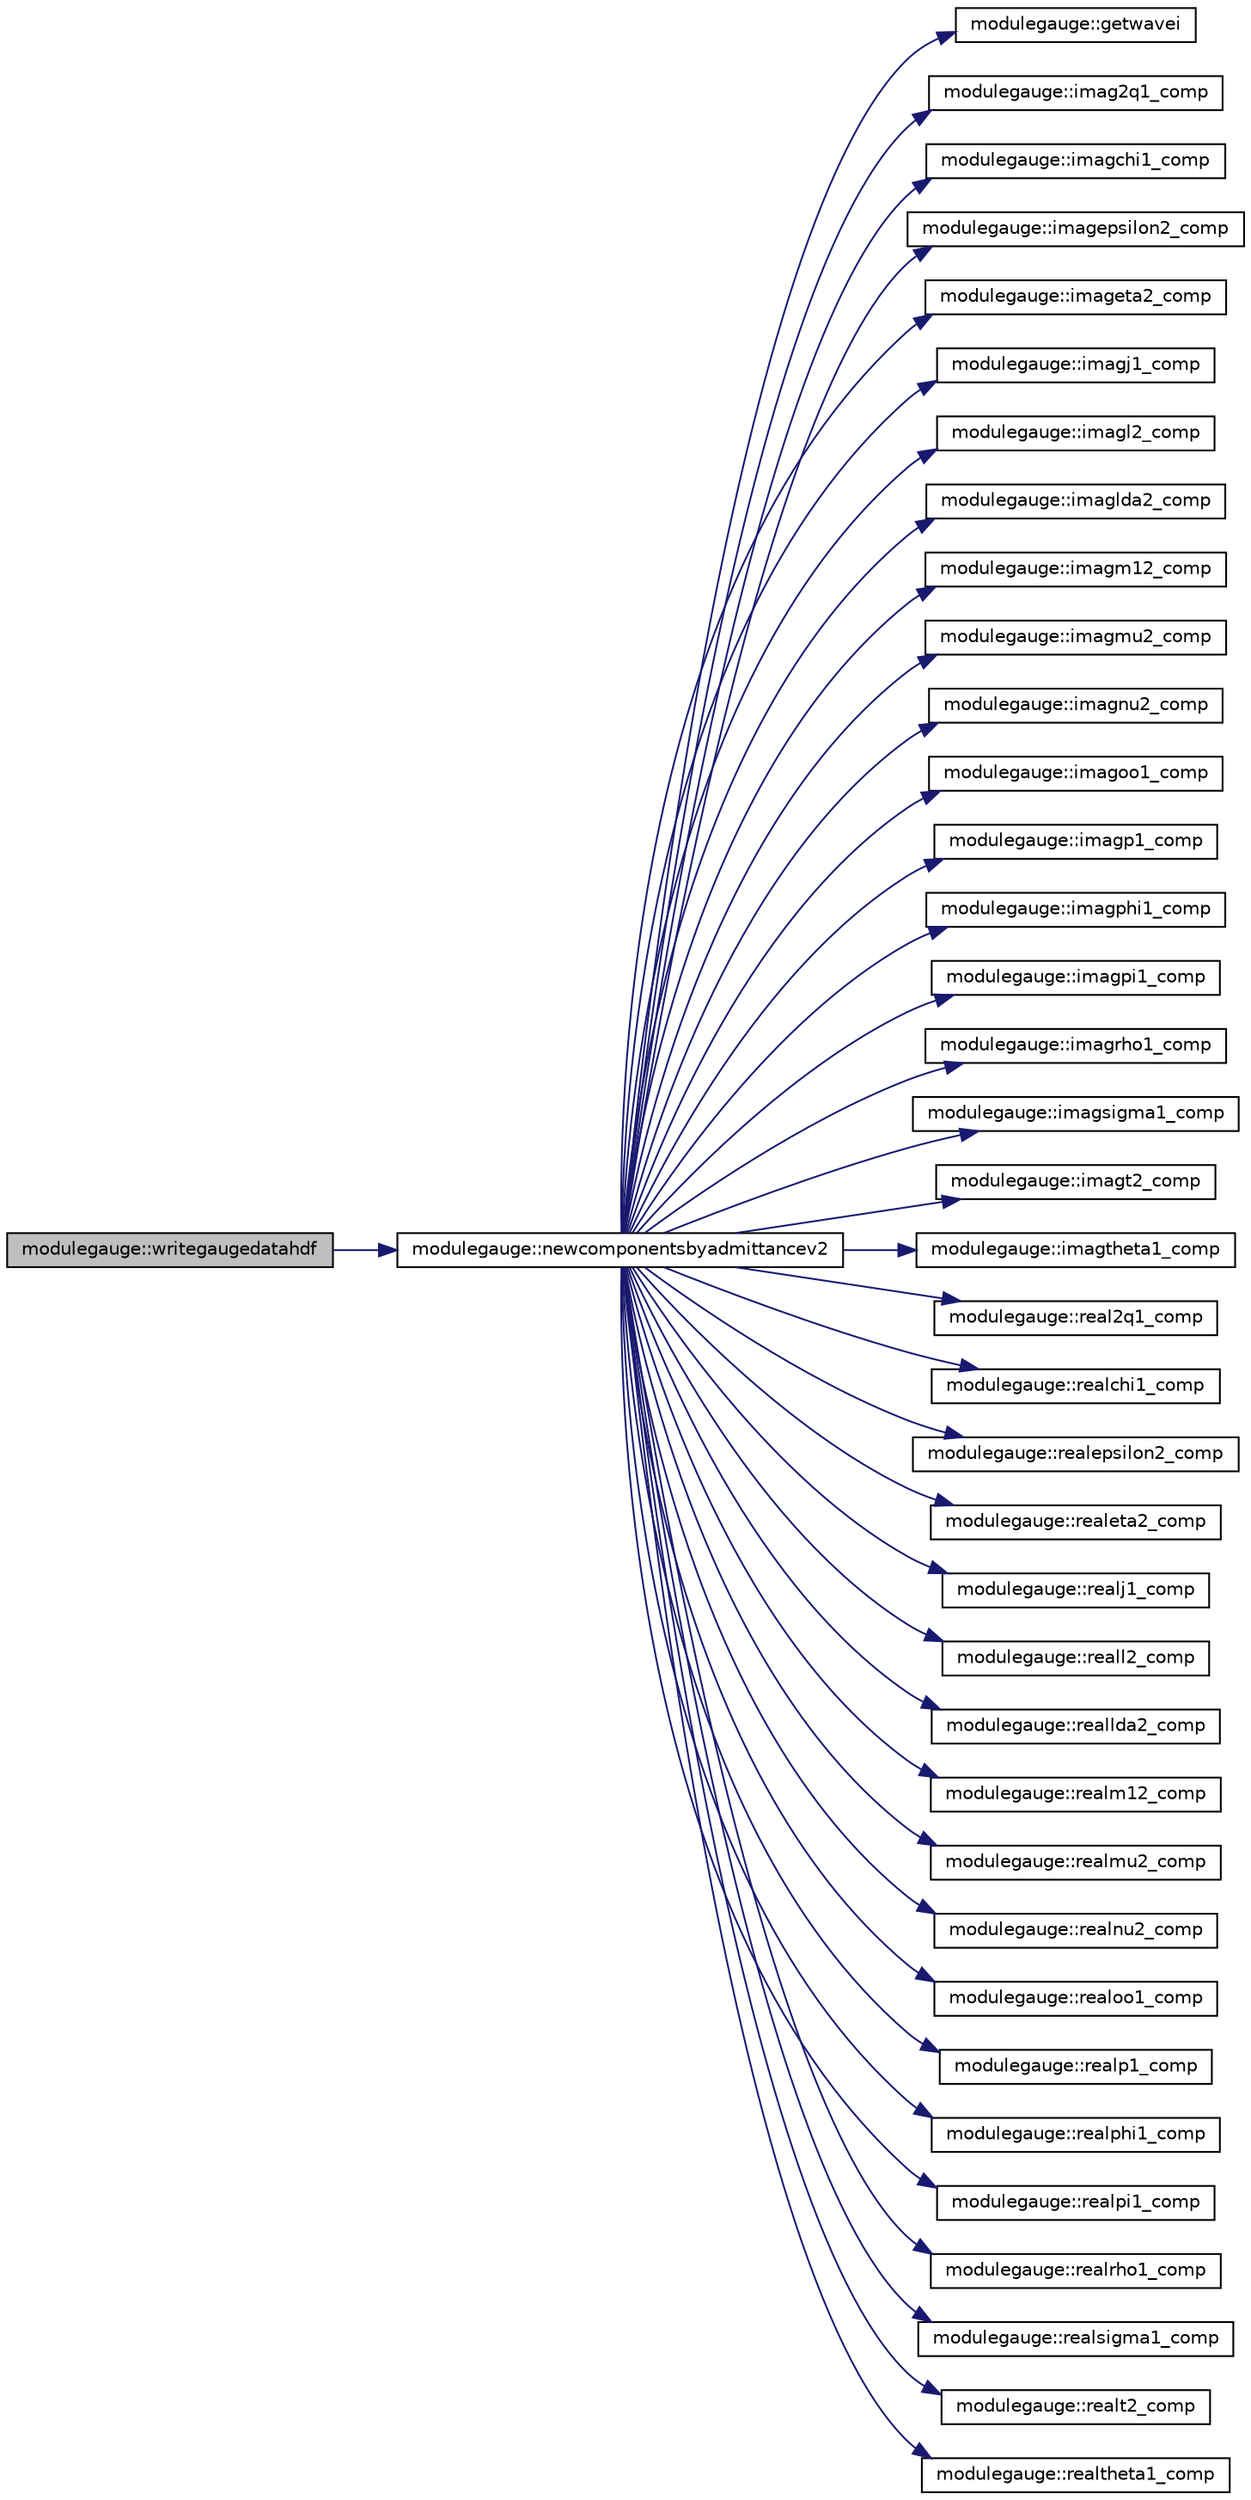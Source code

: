 digraph "modulegauge::writegaugedatahdf"
{
 // LATEX_PDF_SIZE
  edge [fontname="Helvetica",fontsize="10",labelfontname="Helvetica",labelfontsize="10"];
  node [fontname="Helvetica",fontsize="10",shape=record];
  rankdir="LR";
  Node1 [label="modulegauge::writegaugedatahdf",height=0.2,width=0.4,color="black", fillcolor="grey75", style="filled", fontcolor="black",tooltip=" "];
  Node1 -> Node2 [color="midnightblue",fontsize="10",style="solid",fontname="Helvetica"];
  Node2 [label="modulegauge::newcomponentsbyadmittancev2",height=0.2,width=0.4,color="black", fillcolor="white", style="filled",URL="$namespacemodulegauge.html#ac754b86d90578ff131adeb4a3ac03dc5",tooltip=" "];
  Node2 -> Node3 [color="midnightblue",fontsize="10",style="solid",fontname="Helvetica"];
  Node3 [label="modulegauge::getwavei",height=0.2,width=0.4,color="black", fillcolor="white", style="filled",URL="$namespacemodulegauge.html#af6c96743755f8c096eb5335e0993e175",tooltip=" "];
  Node2 -> Node4 [color="midnightblue",fontsize="10",style="solid",fontname="Helvetica"];
  Node4 [label="modulegauge::imag2q1_comp",height=0.2,width=0.4,color="black", fillcolor="white", style="filled",URL="$namespacemodulegauge.html#ab71fe2294ae9095789c94992c6add8bf",tooltip=" "];
  Node2 -> Node5 [color="midnightblue",fontsize="10",style="solid",fontname="Helvetica"];
  Node5 [label="modulegauge::imagchi1_comp",height=0.2,width=0.4,color="black", fillcolor="white", style="filled",URL="$namespacemodulegauge.html#a681cb9c3664a268964c3c3d9e1aaccfd",tooltip=" "];
  Node2 -> Node6 [color="midnightblue",fontsize="10",style="solid",fontname="Helvetica"];
  Node6 [label="modulegauge::imagepsilon2_comp",height=0.2,width=0.4,color="black", fillcolor="white", style="filled",URL="$namespacemodulegauge.html#a28b6b5b37157cb9ca35800eacb09e7fc",tooltip=" "];
  Node2 -> Node7 [color="midnightblue",fontsize="10",style="solid",fontname="Helvetica"];
  Node7 [label="modulegauge::imageta2_comp",height=0.2,width=0.4,color="black", fillcolor="white", style="filled",URL="$namespacemodulegauge.html#a86cfe6d4e8801b4ade2414988f7586a7",tooltip=" "];
  Node2 -> Node8 [color="midnightblue",fontsize="10",style="solid",fontname="Helvetica"];
  Node8 [label="modulegauge::imagj1_comp",height=0.2,width=0.4,color="black", fillcolor="white", style="filled",URL="$namespacemodulegauge.html#af198ff90d25c103ae0c6ea8dc688ac4f",tooltip=" "];
  Node2 -> Node9 [color="midnightblue",fontsize="10",style="solid",fontname="Helvetica"];
  Node9 [label="modulegauge::imagl2_comp",height=0.2,width=0.4,color="black", fillcolor="white", style="filled",URL="$namespacemodulegauge.html#aed10e532f405cfa750b753e960e5a8dc",tooltip=" "];
  Node2 -> Node10 [color="midnightblue",fontsize="10",style="solid",fontname="Helvetica"];
  Node10 [label="modulegauge::imaglda2_comp",height=0.2,width=0.4,color="black", fillcolor="white", style="filled",URL="$namespacemodulegauge.html#a0f06a83482f5b7e22cfbc40e9f7e89f4",tooltip=" "];
  Node2 -> Node11 [color="midnightblue",fontsize="10",style="solid",fontname="Helvetica"];
  Node11 [label="modulegauge::imagm12_comp",height=0.2,width=0.4,color="black", fillcolor="white", style="filled",URL="$namespacemodulegauge.html#aa6945b552551befe5db497d61883c814",tooltip=" "];
  Node2 -> Node12 [color="midnightblue",fontsize="10",style="solid",fontname="Helvetica"];
  Node12 [label="modulegauge::imagmu2_comp",height=0.2,width=0.4,color="black", fillcolor="white", style="filled",URL="$namespacemodulegauge.html#acb26f834d34705945913d60c75c3ce71",tooltip=" "];
  Node2 -> Node13 [color="midnightblue",fontsize="10",style="solid",fontname="Helvetica"];
  Node13 [label="modulegauge::imagnu2_comp",height=0.2,width=0.4,color="black", fillcolor="white", style="filled",URL="$namespacemodulegauge.html#a63b14124c79ff7d860721610832a3ef5",tooltip=" "];
  Node2 -> Node14 [color="midnightblue",fontsize="10",style="solid",fontname="Helvetica"];
  Node14 [label="modulegauge::imagoo1_comp",height=0.2,width=0.4,color="black", fillcolor="white", style="filled",URL="$namespacemodulegauge.html#a2916ed439bb6cf0eacf5070d3fc179d7",tooltip=" "];
  Node2 -> Node15 [color="midnightblue",fontsize="10",style="solid",fontname="Helvetica"];
  Node15 [label="modulegauge::imagp1_comp",height=0.2,width=0.4,color="black", fillcolor="white", style="filled",URL="$namespacemodulegauge.html#a45d6d9badd92c973e90b945525d4c23e",tooltip=" "];
  Node2 -> Node16 [color="midnightblue",fontsize="10",style="solid",fontname="Helvetica"];
  Node16 [label="modulegauge::imagphi1_comp",height=0.2,width=0.4,color="black", fillcolor="white", style="filled",URL="$namespacemodulegauge.html#a0d65a34744a9e60a2568d7e627a69831",tooltip=" "];
  Node2 -> Node17 [color="midnightblue",fontsize="10",style="solid",fontname="Helvetica"];
  Node17 [label="modulegauge::imagpi1_comp",height=0.2,width=0.4,color="black", fillcolor="white", style="filled",URL="$namespacemodulegauge.html#a71b5d5333c564a3344645bef85a9e75b",tooltip=" "];
  Node2 -> Node18 [color="midnightblue",fontsize="10",style="solid",fontname="Helvetica"];
  Node18 [label="modulegauge::imagrho1_comp",height=0.2,width=0.4,color="black", fillcolor="white", style="filled",URL="$namespacemodulegauge.html#ab3aa99d6bca64d01ca7e09d41c9bd6f9",tooltip=" "];
  Node2 -> Node19 [color="midnightblue",fontsize="10",style="solid",fontname="Helvetica"];
  Node19 [label="modulegauge::imagsigma1_comp",height=0.2,width=0.4,color="black", fillcolor="white", style="filled",URL="$namespacemodulegauge.html#af07cc0a3df0d15cac79f031de3fb79a7",tooltip=" "];
  Node2 -> Node20 [color="midnightblue",fontsize="10",style="solid",fontname="Helvetica"];
  Node20 [label="modulegauge::imagt2_comp",height=0.2,width=0.4,color="black", fillcolor="white", style="filled",URL="$namespacemodulegauge.html#a2dcd9bdfab5c9c98762f6cc509efd8ae",tooltip=" "];
  Node2 -> Node21 [color="midnightblue",fontsize="10",style="solid",fontname="Helvetica"];
  Node21 [label="modulegauge::imagtheta1_comp",height=0.2,width=0.4,color="black", fillcolor="white", style="filled",URL="$namespacemodulegauge.html#a2e204b866f8da90453f9d7af3fd23ec6",tooltip=" "];
  Node2 -> Node22 [color="midnightblue",fontsize="10",style="solid",fontname="Helvetica"];
  Node22 [label="modulegauge::real2q1_comp",height=0.2,width=0.4,color="black", fillcolor="white", style="filled",URL="$namespacemodulegauge.html#a3570d6ed4834d7d873f7b068c99c9ef5",tooltip=" "];
  Node2 -> Node23 [color="midnightblue",fontsize="10",style="solid",fontname="Helvetica"];
  Node23 [label="modulegauge::realchi1_comp",height=0.2,width=0.4,color="black", fillcolor="white", style="filled",URL="$namespacemodulegauge.html#ab5f77ac1ee7d3ccaa97fe4e99a711bdb",tooltip=" "];
  Node2 -> Node24 [color="midnightblue",fontsize="10",style="solid",fontname="Helvetica"];
  Node24 [label="modulegauge::realepsilon2_comp",height=0.2,width=0.4,color="black", fillcolor="white", style="filled",URL="$namespacemodulegauge.html#a21ce68783e04b0fd7b9b57cc33bb1117",tooltip=" "];
  Node2 -> Node25 [color="midnightblue",fontsize="10",style="solid",fontname="Helvetica"];
  Node25 [label="modulegauge::realeta2_comp",height=0.2,width=0.4,color="black", fillcolor="white", style="filled",URL="$namespacemodulegauge.html#a56eb9e88f9dfa7360cdf57474d0371d0",tooltip=" "];
  Node2 -> Node26 [color="midnightblue",fontsize="10",style="solid",fontname="Helvetica"];
  Node26 [label="modulegauge::realj1_comp",height=0.2,width=0.4,color="black", fillcolor="white", style="filled",URL="$namespacemodulegauge.html#a48b5405cff2ce5a1d7821cc09cd69260",tooltip=" "];
  Node2 -> Node27 [color="midnightblue",fontsize="10",style="solid",fontname="Helvetica"];
  Node27 [label="modulegauge::reall2_comp",height=0.2,width=0.4,color="black", fillcolor="white", style="filled",URL="$namespacemodulegauge.html#ae24e18d5af2b616f42c314149246cef5",tooltip=" "];
  Node2 -> Node28 [color="midnightblue",fontsize="10",style="solid",fontname="Helvetica"];
  Node28 [label="modulegauge::reallda2_comp",height=0.2,width=0.4,color="black", fillcolor="white", style="filled",URL="$namespacemodulegauge.html#aa12106b28d4813b546feb45a0408ffa0",tooltip=" "];
  Node2 -> Node29 [color="midnightblue",fontsize="10",style="solid",fontname="Helvetica"];
  Node29 [label="modulegauge::realm12_comp",height=0.2,width=0.4,color="black", fillcolor="white", style="filled",URL="$namespacemodulegauge.html#ae46da4813d3e3f271dc78267bee39db6",tooltip=" "];
  Node2 -> Node30 [color="midnightblue",fontsize="10",style="solid",fontname="Helvetica"];
  Node30 [label="modulegauge::realmu2_comp",height=0.2,width=0.4,color="black", fillcolor="white", style="filled",URL="$namespacemodulegauge.html#aba58a8476e1ed7afa1d32b6ec5119be3",tooltip=" "];
  Node2 -> Node31 [color="midnightblue",fontsize="10",style="solid",fontname="Helvetica"];
  Node31 [label="modulegauge::realnu2_comp",height=0.2,width=0.4,color="black", fillcolor="white", style="filled",URL="$namespacemodulegauge.html#a3fe2f51cb87bda2360ce6930edea74fd",tooltip=" "];
  Node2 -> Node32 [color="midnightblue",fontsize="10",style="solid",fontname="Helvetica"];
  Node32 [label="modulegauge::realoo1_comp",height=0.2,width=0.4,color="black", fillcolor="white", style="filled",URL="$namespacemodulegauge.html#a993e1ea45365954809031bb57945219b",tooltip=" "];
  Node2 -> Node33 [color="midnightblue",fontsize="10",style="solid",fontname="Helvetica"];
  Node33 [label="modulegauge::realp1_comp",height=0.2,width=0.4,color="black", fillcolor="white", style="filled",URL="$namespacemodulegauge.html#a063b6192aa0376262853a2161d0f21da",tooltip=" "];
  Node2 -> Node34 [color="midnightblue",fontsize="10",style="solid",fontname="Helvetica"];
  Node34 [label="modulegauge::realphi1_comp",height=0.2,width=0.4,color="black", fillcolor="white", style="filled",URL="$namespacemodulegauge.html#aa6ea15f43448899f9b29ff0b1dfc29db",tooltip=" "];
  Node2 -> Node35 [color="midnightblue",fontsize="10",style="solid",fontname="Helvetica"];
  Node35 [label="modulegauge::realpi1_comp",height=0.2,width=0.4,color="black", fillcolor="white", style="filled",URL="$namespacemodulegauge.html#a09dbdb08ae03c360a014f9a99d18930d",tooltip=" "];
  Node2 -> Node36 [color="midnightblue",fontsize="10",style="solid",fontname="Helvetica"];
  Node36 [label="modulegauge::realrho1_comp",height=0.2,width=0.4,color="black", fillcolor="white", style="filled",URL="$namespacemodulegauge.html#aa1a4b7af3abfc8dfce0801b6c016f928",tooltip=" "];
  Node2 -> Node37 [color="midnightblue",fontsize="10",style="solid",fontname="Helvetica"];
  Node37 [label="modulegauge::realsigma1_comp",height=0.2,width=0.4,color="black", fillcolor="white", style="filled",URL="$namespacemodulegauge.html#a639e6e7756ddc09a7f1410460b232db1",tooltip=" "];
  Node2 -> Node38 [color="midnightblue",fontsize="10",style="solid",fontname="Helvetica"];
  Node38 [label="modulegauge::realt2_comp",height=0.2,width=0.4,color="black", fillcolor="white", style="filled",URL="$namespacemodulegauge.html#a5708a7eceb753eedf87d41d40a3a619a",tooltip=" "];
  Node2 -> Node39 [color="midnightblue",fontsize="10",style="solid",fontname="Helvetica"];
  Node39 [label="modulegauge::realtheta1_comp",height=0.2,width=0.4,color="black", fillcolor="white", style="filled",URL="$namespacemodulegauge.html#ad2e8899353e8c890c82e852038be05f9",tooltip=" "];
}
